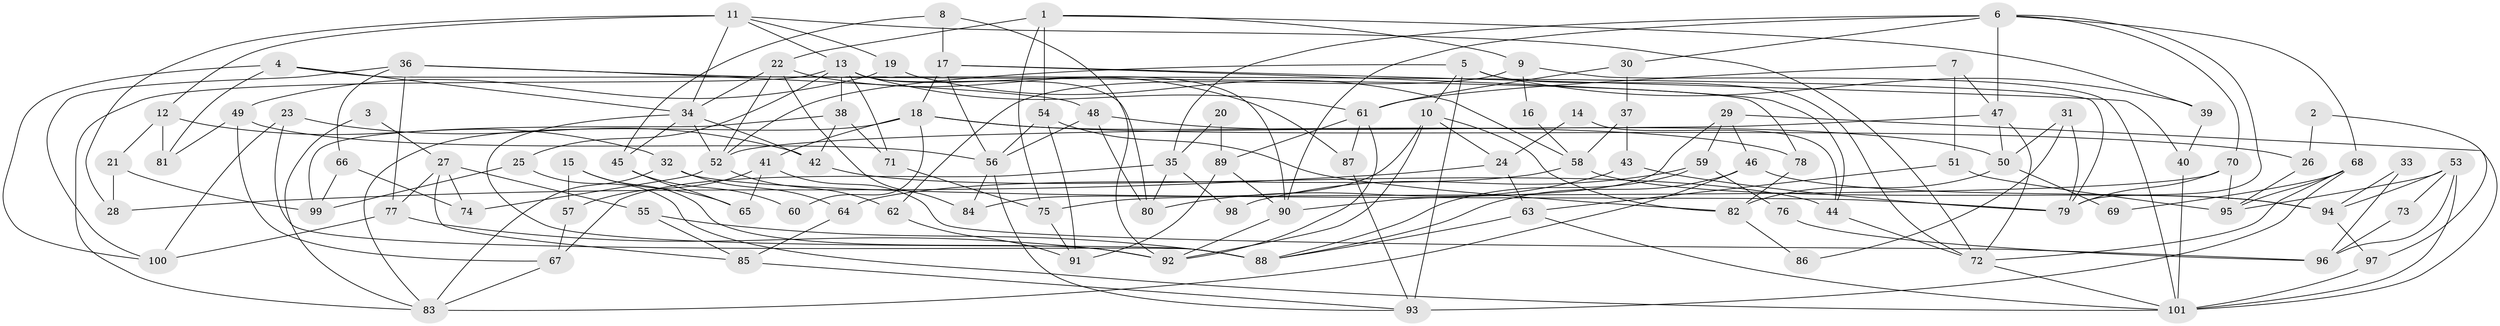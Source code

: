 // coarse degree distribution, {7: 0.06451612903225806, 2: 0.08064516129032258, 5: 0.16129032258064516, 4: 0.20967741935483872, 6: 0.0967741935483871, 9: 0.04838709677419355, 3: 0.1935483870967742, 10: 0.03225806451612903, 8: 0.0967741935483871, 11: 0.016129032258064516}
// Generated by graph-tools (version 1.1) at 2025/23/03/03/25 07:23:57]
// undirected, 101 vertices, 202 edges
graph export_dot {
graph [start="1"]
  node [color=gray90,style=filled];
  1;
  2;
  3;
  4;
  5;
  6;
  7;
  8;
  9;
  10;
  11;
  12;
  13;
  14;
  15;
  16;
  17;
  18;
  19;
  20;
  21;
  22;
  23;
  24;
  25;
  26;
  27;
  28;
  29;
  30;
  31;
  32;
  33;
  34;
  35;
  36;
  37;
  38;
  39;
  40;
  41;
  42;
  43;
  44;
  45;
  46;
  47;
  48;
  49;
  50;
  51;
  52;
  53;
  54;
  55;
  56;
  57;
  58;
  59;
  60;
  61;
  62;
  63;
  64;
  65;
  66;
  67;
  68;
  69;
  70;
  71;
  72;
  73;
  74;
  75;
  76;
  77;
  78;
  79;
  80;
  81;
  82;
  83;
  84;
  85;
  86;
  87;
  88;
  89;
  90;
  91;
  92;
  93;
  94;
  95;
  96;
  97;
  98;
  99;
  100;
  101;
  1 -- 75;
  1 -- 22;
  1 -- 9;
  1 -- 39;
  1 -- 54;
  2 -- 26;
  2 -- 97;
  3 -- 83;
  3 -- 27;
  4 -- 34;
  4 -- 79;
  4 -- 81;
  4 -- 100;
  5 -- 52;
  5 -- 72;
  5 -- 10;
  5 -- 39;
  5 -- 93;
  6 -- 90;
  6 -- 47;
  6 -- 30;
  6 -- 35;
  6 -- 68;
  6 -- 70;
  6 -- 79;
  7 -- 47;
  7 -- 61;
  7 -- 51;
  8 -- 17;
  8 -- 92;
  8 -- 45;
  9 -- 101;
  9 -- 16;
  9 -- 62;
  10 -- 84;
  10 -- 24;
  10 -- 82;
  10 -- 92;
  11 -- 34;
  11 -- 13;
  11 -- 12;
  11 -- 19;
  11 -- 28;
  11 -- 72;
  12 -- 21;
  12 -- 32;
  12 -- 81;
  13 -- 83;
  13 -- 38;
  13 -- 25;
  13 -- 61;
  13 -- 71;
  13 -- 80;
  13 -- 90;
  14 -- 44;
  14 -- 24;
  15 -- 92;
  15 -- 65;
  15 -- 57;
  16 -- 58;
  17 -- 40;
  17 -- 44;
  17 -- 18;
  17 -- 56;
  18 -- 78;
  18 -- 26;
  18 -- 41;
  18 -- 60;
  18 -- 83;
  19 -- 49;
  19 -- 58;
  20 -- 89;
  20 -- 35;
  21 -- 99;
  21 -- 28;
  22 -- 87;
  22 -- 52;
  22 -- 34;
  22 -- 84;
  23 -- 42;
  23 -- 100;
  23 -- 88;
  24 -- 63;
  24 -- 28;
  25 -- 101;
  25 -- 99;
  26 -- 95;
  27 -- 85;
  27 -- 55;
  27 -- 74;
  27 -- 77;
  29 -- 90;
  29 -- 46;
  29 -- 59;
  29 -- 101;
  30 -- 61;
  30 -- 37;
  31 -- 79;
  31 -- 50;
  31 -- 86;
  32 -- 83;
  32 -- 64;
  32 -- 79;
  33 -- 96;
  33 -- 94;
  34 -- 88;
  34 -- 42;
  34 -- 45;
  34 -- 52;
  35 -- 80;
  35 -- 67;
  35 -- 98;
  36 -- 77;
  36 -- 100;
  36 -- 48;
  36 -- 66;
  36 -- 78;
  37 -- 43;
  37 -- 58;
  38 -- 71;
  38 -- 99;
  38 -- 42;
  39 -- 40;
  40 -- 101;
  41 -- 57;
  41 -- 65;
  41 -- 96;
  42 -- 44;
  43 -- 79;
  43 -- 80;
  44 -- 72;
  45 -- 60;
  45 -- 65;
  46 -- 83;
  46 -- 94;
  46 -- 88;
  47 -- 72;
  47 -- 50;
  47 -- 52;
  48 -- 56;
  48 -- 50;
  48 -- 80;
  49 -- 81;
  49 -- 56;
  49 -- 67;
  50 -- 82;
  50 -- 69;
  51 -- 63;
  51 -- 95;
  52 -- 62;
  52 -- 74;
  53 -- 95;
  53 -- 101;
  53 -- 73;
  53 -- 94;
  53 -- 96;
  54 -- 56;
  54 -- 82;
  54 -- 91;
  55 -- 85;
  55 -- 88;
  56 -- 93;
  56 -- 84;
  57 -- 67;
  58 -- 64;
  58 -- 94;
  59 -- 88;
  59 -- 76;
  59 -- 98;
  61 -- 92;
  61 -- 87;
  61 -- 89;
  62 -- 91;
  63 -- 88;
  63 -- 101;
  64 -- 85;
  66 -- 74;
  66 -- 99;
  67 -- 83;
  68 -- 95;
  68 -- 69;
  68 -- 72;
  68 -- 93;
  70 -- 79;
  70 -- 75;
  70 -- 95;
  71 -- 75;
  72 -- 101;
  73 -- 96;
  75 -- 91;
  76 -- 96;
  77 -- 92;
  77 -- 100;
  78 -- 82;
  82 -- 86;
  85 -- 93;
  87 -- 93;
  89 -- 91;
  89 -- 90;
  90 -- 92;
  94 -- 97;
  97 -- 101;
}
